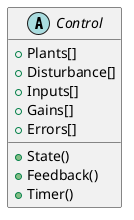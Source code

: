 @startuml

abstract Control{

    +Plants[]
    +Disturbance[]
    +Inputs[]
    +Gains[]
    +Errors[]
    +State()
    +Feedback() 
    +Timer() 

}




@enduml